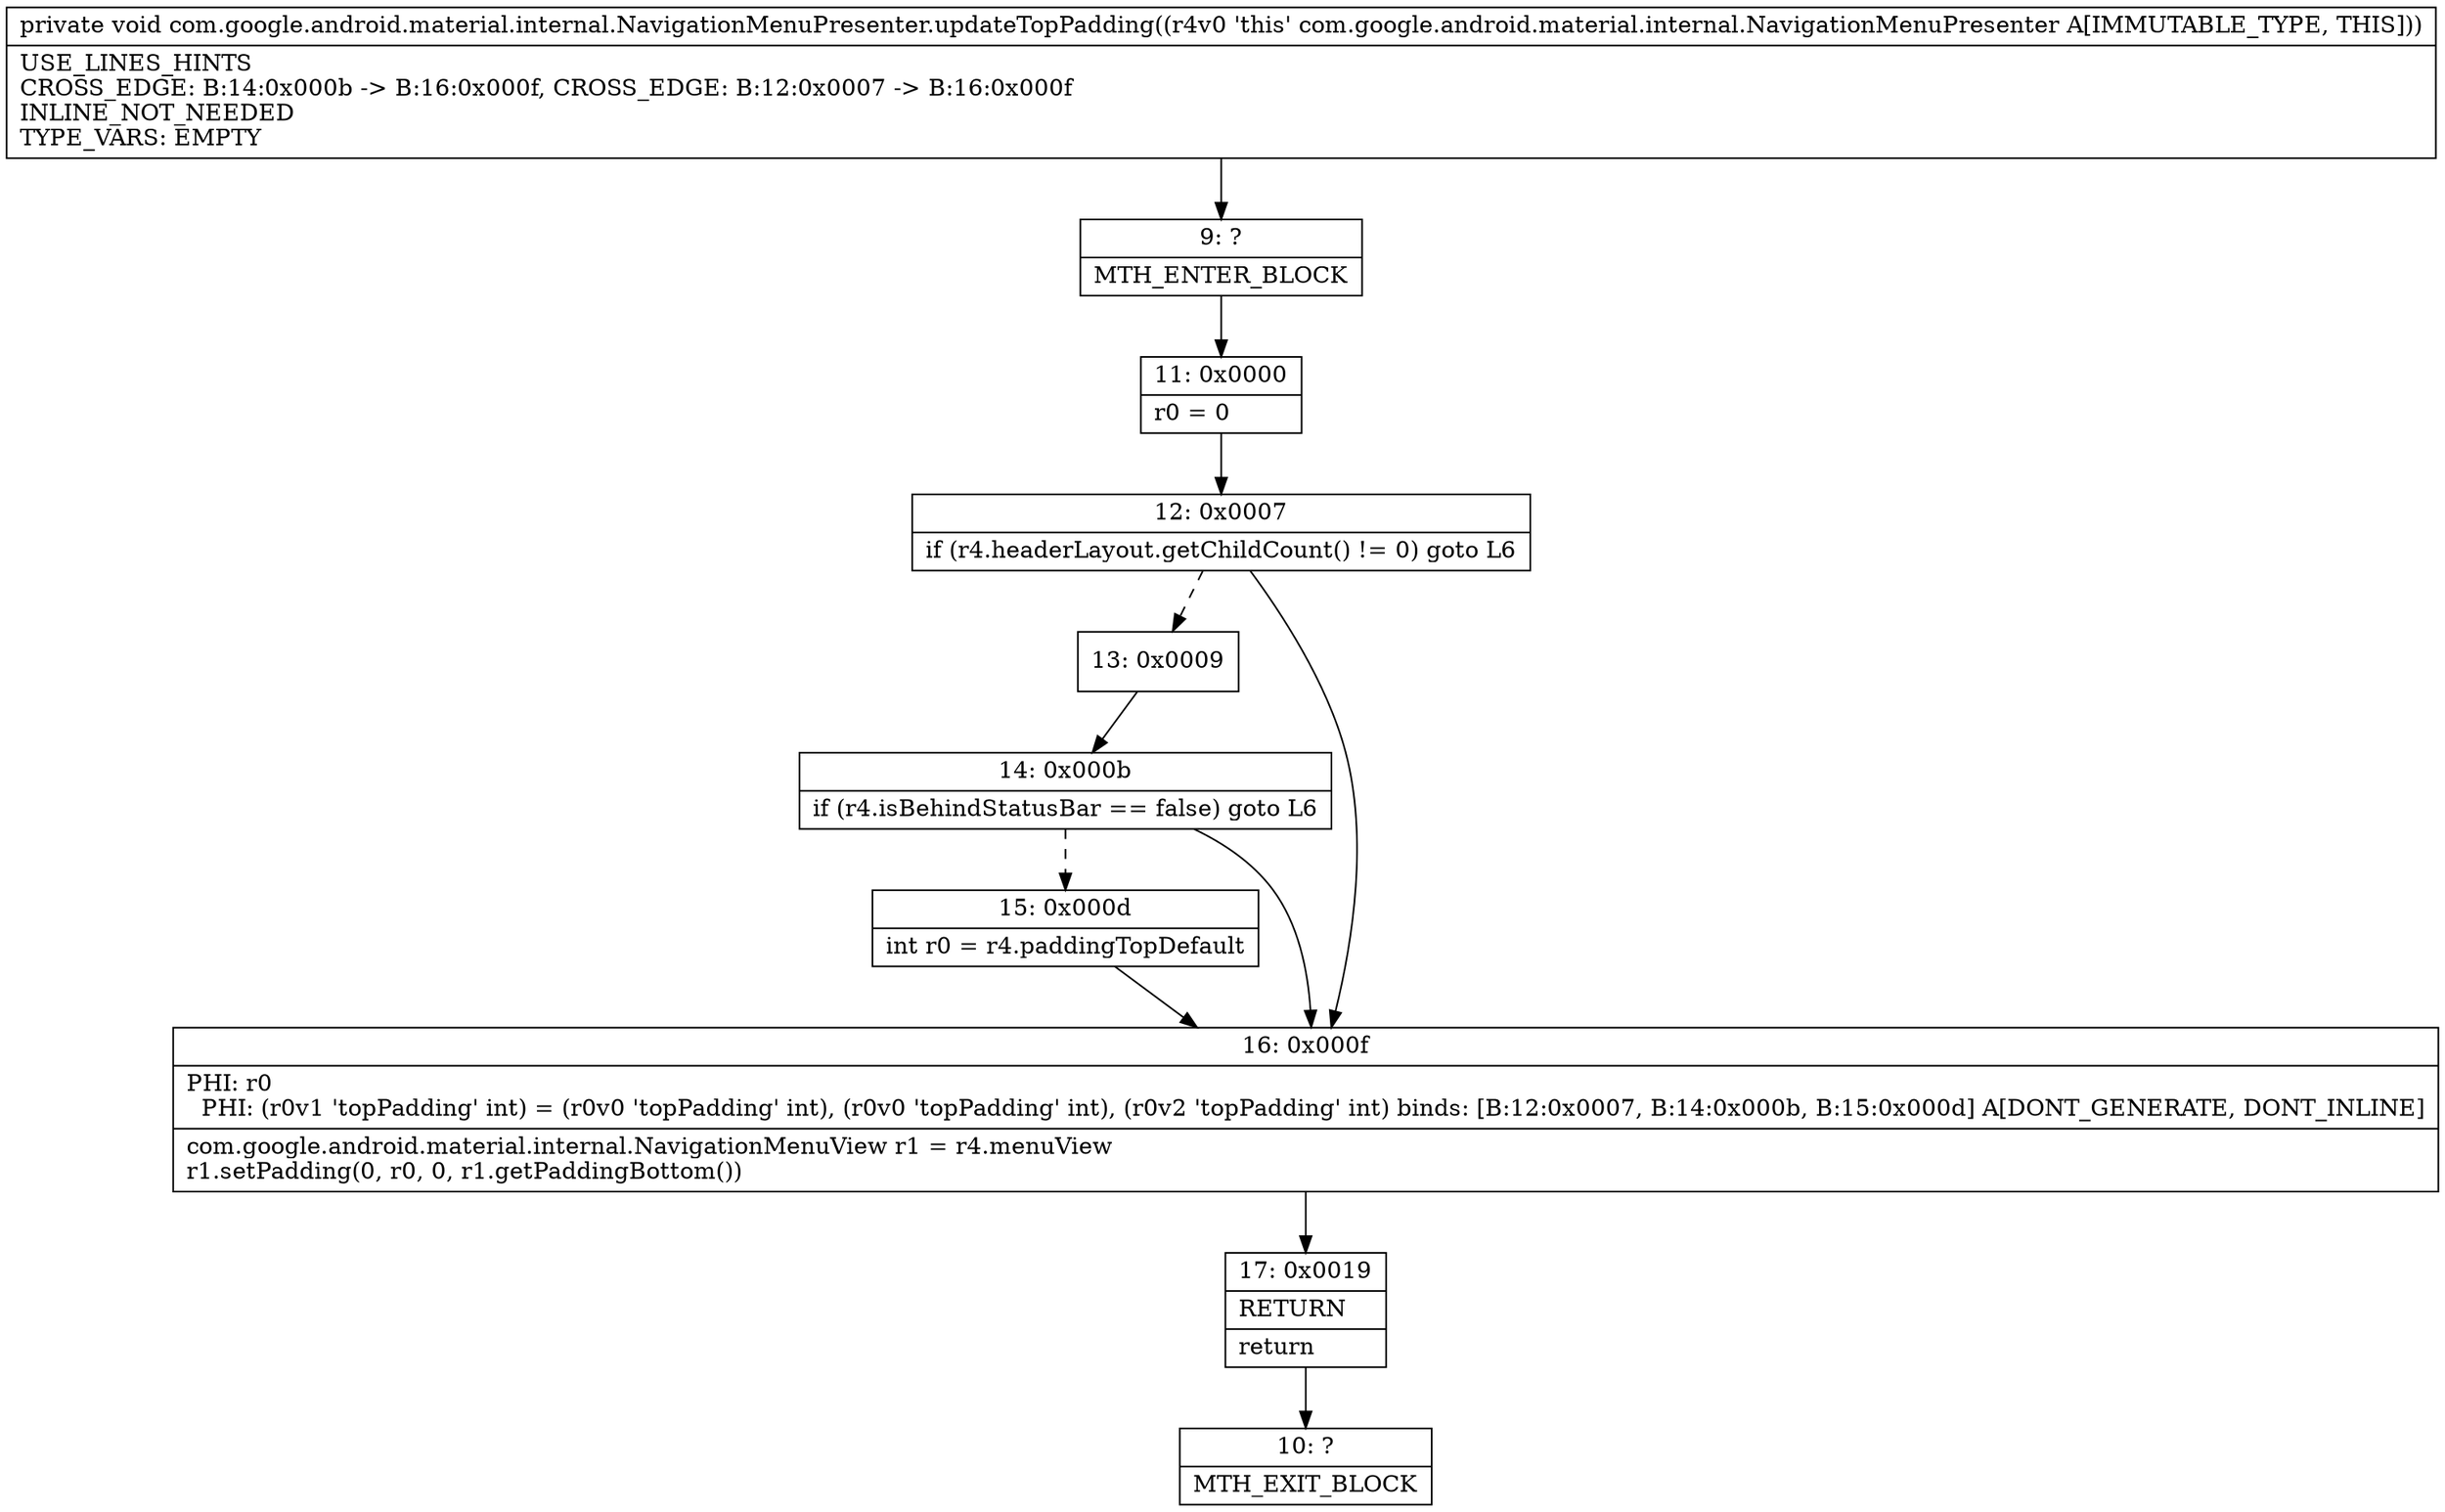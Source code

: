 digraph "CFG forcom.google.android.material.internal.NavigationMenuPresenter.updateTopPadding()V" {
Node_9 [shape=record,label="{9\:\ ?|MTH_ENTER_BLOCK\l}"];
Node_11 [shape=record,label="{11\:\ 0x0000|r0 = 0\l}"];
Node_12 [shape=record,label="{12\:\ 0x0007|if (r4.headerLayout.getChildCount() != 0) goto L6\l}"];
Node_13 [shape=record,label="{13\:\ 0x0009}"];
Node_14 [shape=record,label="{14\:\ 0x000b|if (r4.isBehindStatusBar == false) goto L6\l}"];
Node_15 [shape=record,label="{15\:\ 0x000d|int r0 = r4.paddingTopDefault\l}"];
Node_16 [shape=record,label="{16\:\ 0x000f|PHI: r0 \l  PHI: (r0v1 'topPadding' int) = (r0v0 'topPadding' int), (r0v0 'topPadding' int), (r0v2 'topPadding' int) binds: [B:12:0x0007, B:14:0x000b, B:15:0x000d] A[DONT_GENERATE, DONT_INLINE]\l|com.google.android.material.internal.NavigationMenuView r1 = r4.menuView\lr1.setPadding(0, r0, 0, r1.getPaddingBottom())\l}"];
Node_17 [shape=record,label="{17\:\ 0x0019|RETURN\l|return\l}"];
Node_10 [shape=record,label="{10\:\ ?|MTH_EXIT_BLOCK\l}"];
MethodNode[shape=record,label="{private void com.google.android.material.internal.NavigationMenuPresenter.updateTopPadding((r4v0 'this' com.google.android.material.internal.NavigationMenuPresenter A[IMMUTABLE_TYPE, THIS]))  | USE_LINES_HINTS\lCROSS_EDGE: B:14:0x000b \-\> B:16:0x000f, CROSS_EDGE: B:12:0x0007 \-\> B:16:0x000f\lINLINE_NOT_NEEDED\lTYPE_VARS: EMPTY\l}"];
MethodNode -> Node_9;Node_9 -> Node_11;
Node_11 -> Node_12;
Node_12 -> Node_13[style=dashed];
Node_12 -> Node_16;
Node_13 -> Node_14;
Node_14 -> Node_15[style=dashed];
Node_14 -> Node_16;
Node_15 -> Node_16;
Node_16 -> Node_17;
Node_17 -> Node_10;
}

